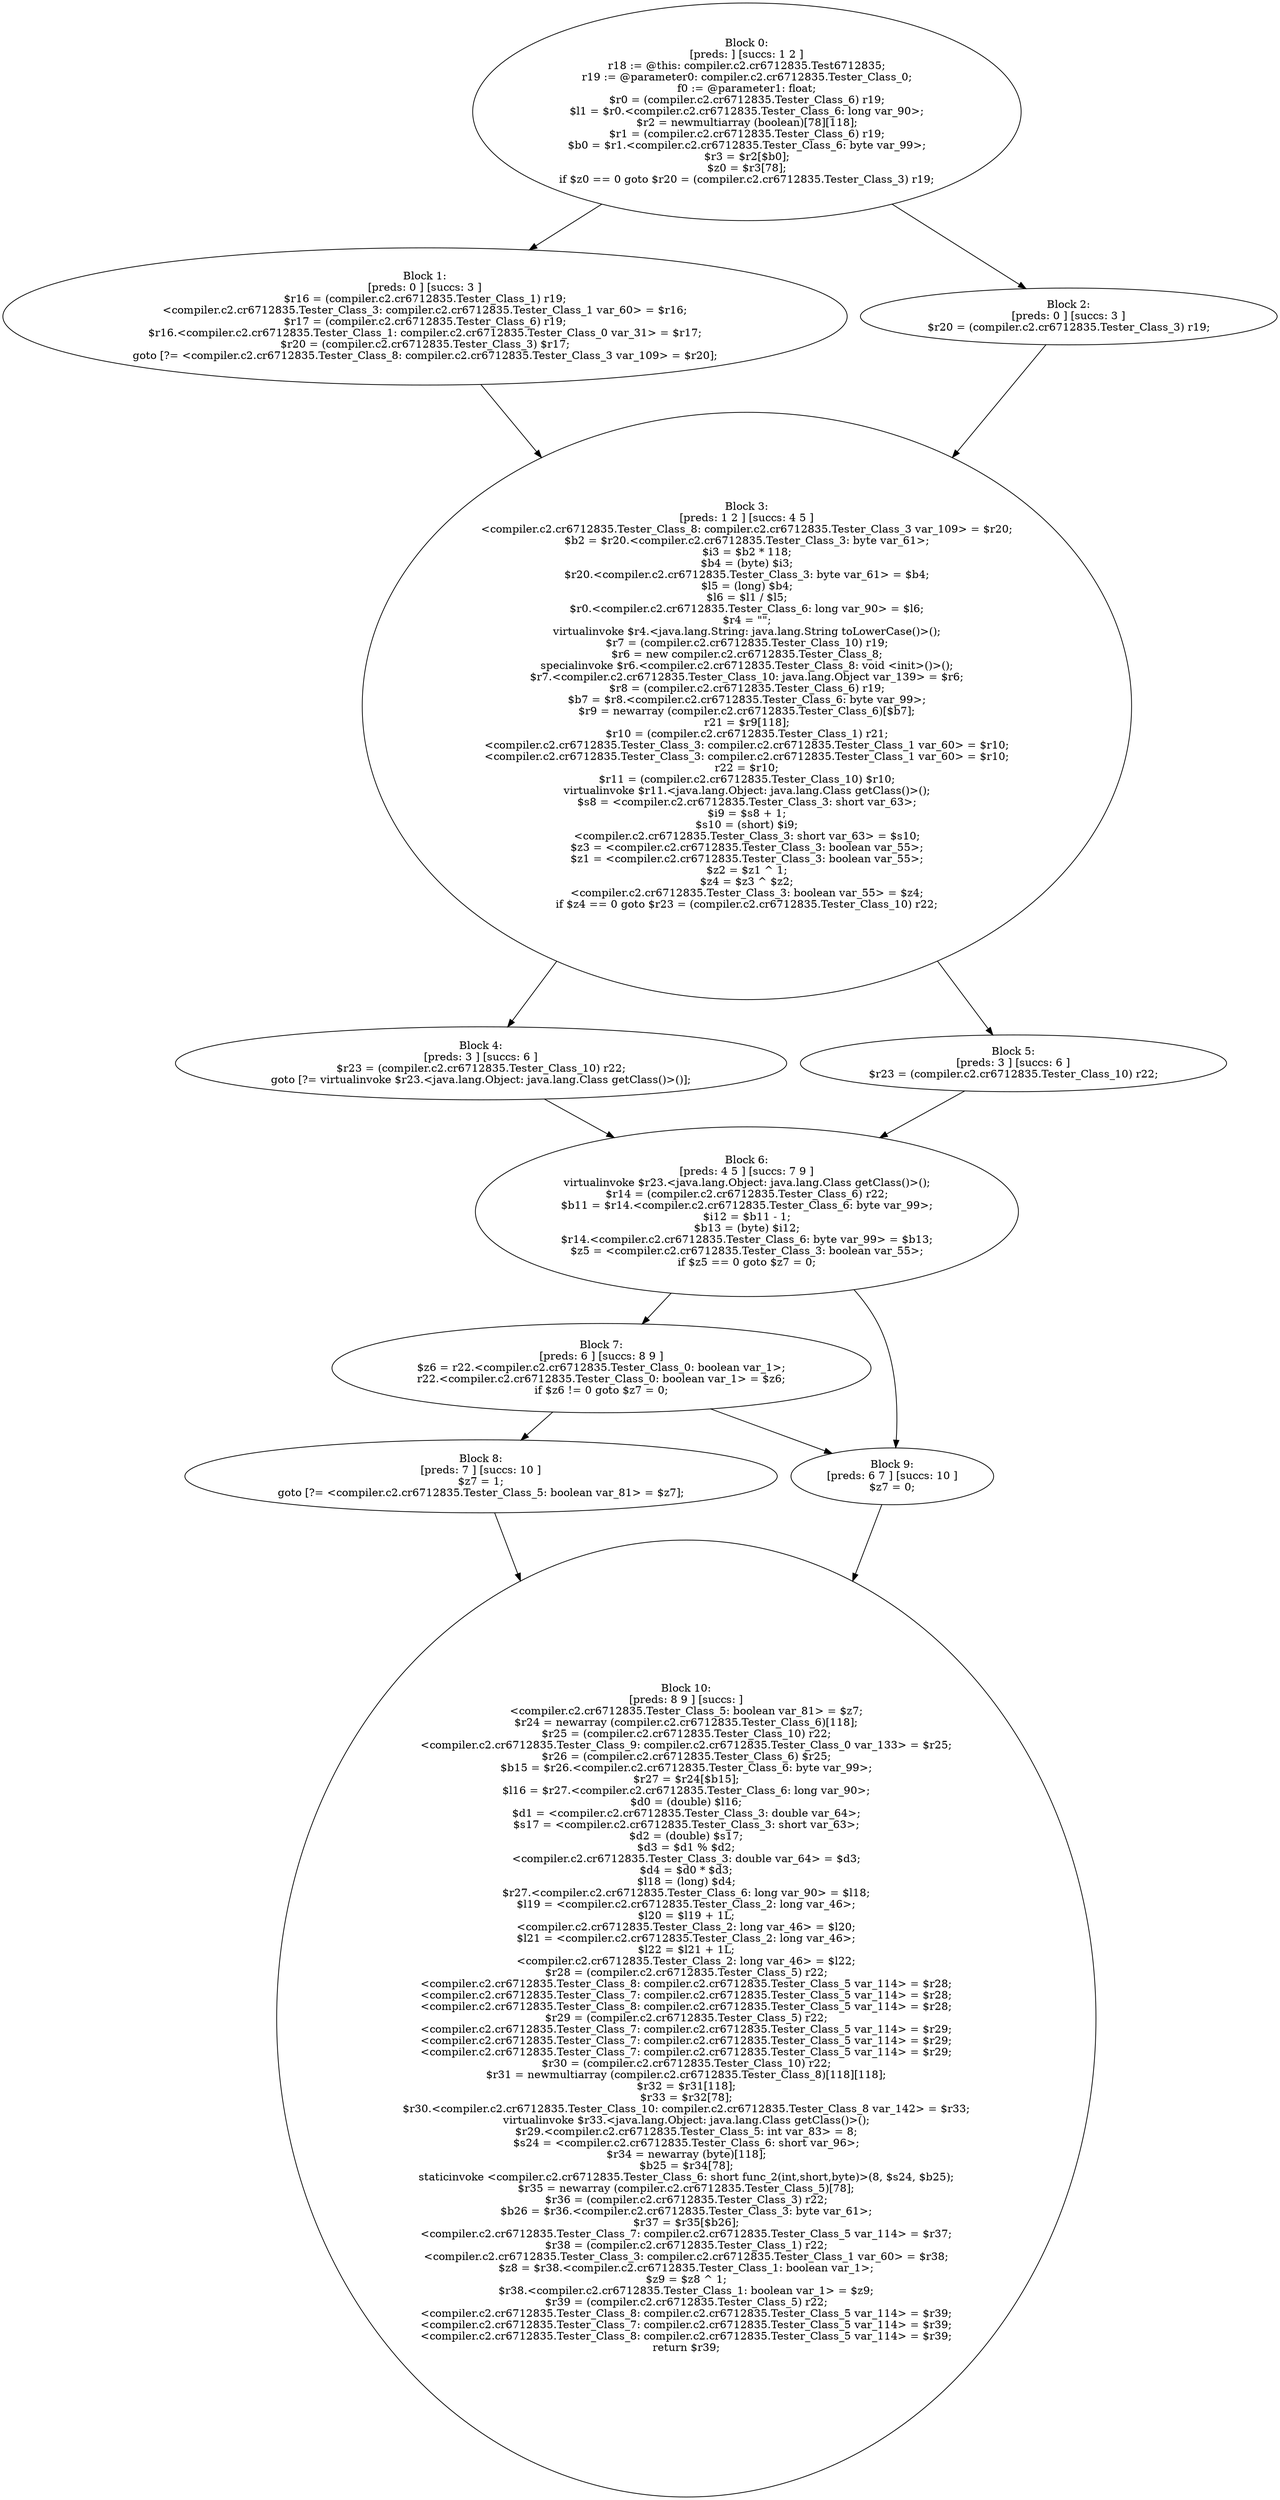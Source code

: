 digraph "unitGraph" {
    "Block 0:
[preds: ] [succs: 1 2 ]
r18 := @this: compiler.c2.cr6712835.Test6712835;
r19 := @parameter0: compiler.c2.cr6712835.Tester_Class_0;
f0 := @parameter1: float;
$r0 = (compiler.c2.cr6712835.Tester_Class_6) r19;
$l1 = $r0.<compiler.c2.cr6712835.Tester_Class_6: long var_90>;
$r2 = newmultiarray (boolean)[78][118];
$r1 = (compiler.c2.cr6712835.Tester_Class_6) r19;
$b0 = $r1.<compiler.c2.cr6712835.Tester_Class_6: byte var_99>;
$r3 = $r2[$b0];
$z0 = $r3[78];
if $z0 == 0 goto $r20 = (compiler.c2.cr6712835.Tester_Class_3) r19;
"
    "Block 1:
[preds: 0 ] [succs: 3 ]
$r16 = (compiler.c2.cr6712835.Tester_Class_1) r19;
<compiler.c2.cr6712835.Tester_Class_3: compiler.c2.cr6712835.Tester_Class_1 var_60> = $r16;
$r17 = (compiler.c2.cr6712835.Tester_Class_6) r19;
$r16.<compiler.c2.cr6712835.Tester_Class_1: compiler.c2.cr6712835.Tester_Class_0 var_31> = $r17;
$r20 = (compiler.c2.cr6712835.Tester_Class_3) $r17;
goto [?= <compiler.c2.cr6712835.Tester_Class_8: compiler.c2.cr6712835.Tester_Class_3 var_109> = $r20];
"
    "Block 2:
[preds: 0 ] [succs: 3 ]
$r20 = (compiler.c2.cr6712835.Tester_Class_3) r19;
"
    "Block 3:
[preds: 1 2 ] [succs: 4 5 ]
<compiler.c2.cr6712835.Tester_Class_8: compiler.c2.cr6712835.Tester_Class_3 var_109> = $r20;
$b2 = $r20.<compiler.c2.cr6712835.Tester_Class_3: byte var_61>;
$i3 = $b2 * 118;
$b4 = (byte) $i3;
$r20.<compiler.c2.cr6712835.Tester_Class_3: byte var_61> = $b4;
$l5 = (long) $b4;
$l6 = $l1 / $l5;
$r0.<compiler.c2.cr6712835.Tester_Class_6: long var_90> = $l6;
$r4 = \"\";
virtualinvoke $r4.<java.lang.String: java.lang.String toLowerCase()>();
$r7 = (compiler.c2.cr6712835.Tester_Class_10) r19;
$r6 = new compiler.c2.cr6712835.Tester_Class_8;
specialinvoke $r6.<compiler.c2.cr6712835.Tester_Class_8: void <init>()>();
$r7.<compiler.c2.cr6712835.Tester_Class_10: java.lang.Object var_139> = $r6;
$r8 = (compiler.c2.cr6712835.Tester_Class_6) r19;
$b7 = $r8.<compiler.c2.cr6712835.Tester_Class_6: byte var_99>;
$r9 = newarray (compiler.c2.cr6712835.Tester_Class_6)[$b7];
r21 = $r9[118];
$r10 = (compiler.c2.cr6712835.Tester_Class_1) r21;
<compiler.c2.cr6712835.Tester_Class_3: compiler.c2.cr6712835.Tester_Class_1 var_60> = $r10;
<compiler.c2.cr6712835.Tester_Class_3: compiler.c2.cr6712835.Tester_Class_1 var_60> = $r10;
r22 = $r10;
$r11 = (compiler.c2.cr6712835.Tester_Class_10) $r10;
virtualinvoke $r11.<java.lang.Object: java.lang.Class getClass()>();
$s8 = <compiler.c2.cr6712835.Tester_Class_3: short var_63>;
$i9 = $s8 + 1;
$s10 = (short) $i9;
<compiler.c2.cr6712835.Tester_Class_3: short var_63> = $s10;
$z3 = <compiler.c2.cr6712835.Tester_Class_3: boolean var_55>;
$z1 = <compiler.c2.cr6712835.Tester_Class_3: boolean var_55>;
$z2 = $z1 ^ 1;
$z4 = $z3 ^ $z2;
<compiler.c2.cr6712835.Tester_Class_3: boolean var_55> = $z4;
if $z4 == 0 goto $r23 = (compiler.c2.cr6712835.Tester_Class_10) r22;
"
    "Block 4:
[preds: 3 ] [succs: 6 ]
$r23 = (compiler.c2.cr6712835.Tester_Class_10) r22;
goto [?= virtualinvoke $r23.<java.lang.Object: java.lang.Class getClass()>()];
"
    "Block 5:
[preds: 3 ] [succs: 6 ]
$r23 = (compiler.c2.cr6712835.Tester_Class_10) r22;
"
    "Block 6:
[preds: 4 5 ] [succs: 7 9 ]
virtualinvoke $r23.<java.lang.Object: java.lang.Class getClass()>();
$r14 = (compiler.c2.cr6712835.Tester_Class_6) r22;
$b11 = $r14.<compiler.c2.cr6712835.Tester_Class_6: byte var_99>;
$i12 = $b11 - 1;
$b13 = (byte) $i12;
$r14.<compiler.c2.cr6712835.Tester_Class_6: byte var_99> = $b13;
$z5 = <compiler.c2.cr6712835.Tester_Class_3: boolean var_55>;
if $z5 == 0 goto $z7 = 0;
"
    "Block 7:
[preds: 6 ] [succs: 8 9 ]
$z6 = r22.<compiler.c2.cr6712835.Tester_Class_0: boolean var_1>;
r22.<compiler.c2.cr6712835.Tester_Class_0: boolean var_1> = $z6;
if $z6 != 0 goto $z7 = 0;
"
    "Block 8:
[preds: 7 ] [succs: 10 ]
$z7 = 1;
goto [?= <compiler.c2.cr6712835.Tester_Class_5: boolean var_81> = $z7];
"
    "Block 9:
[preds: 6 7 ] [succs: 10 ]
$z7 = 0;
"
    "Block 10:
[preds: 8 9 ] [succs: ]
<compiler.c2.cr6712835.Tester_Class_5: boolean var_81> = $z7;
$r24 = newarray (compiler.c2.cr6712835.Tester_Class_6)[118];
$r25 = (compiler.c2.cr6712835.Tester_Class_10) r22;
<compiler.c2.cr6712835.Tester_Class_9: compiler.c2.cr6712835.Tester_Class_0 var_133> = $r25;
$r26 = (compiler.c2.cr6712835.Tester_Class_6) $r25;
$b15 = $r26.<compiler.c2.cr6712835.Tester_Class_6: byte var_99>;
$r27 = $r24[$b15];
$l16 = $r27.<compiler.c2.cr6712835.Tester_Class_6: long var_90>;
$d0 = (double) $l16;
$d1 = <compiler.c2.cr6712835.Tester_Class_3: double var_64>;
$s17 = <compiler.c2.cr6712835.Tester_Class_3: short var_63>;
$d2 = (double) $s17;
$d3 = $d1 % $d2;
<compiler.c2.cr6712835.Tester_Class_3: double var_64> = $d3;
$d4 = $d0 * $d3;
$l18 = (long) $d4;
$r27.<compiler.c2.cr6712835.Tester_Class_6: long var_90> = $l18;
$l19 = <compiler.c2.cr6712835.Tester_Class_2: long var_46>;
$l20 = $l19 + 1L;
<compiler.c2.cr6712835.Tester_Class_2: long var_46> = $l20;
$l21 = <compiler.c2.cr6712835.Tester_Class_2: long var_46>;
$l22 = $l21 + 1L;
<compiler.c2.cr6712835.Tester_Class_2: long var_46> = $l22;
$r28 = (compiler.c2.cr6712835.Tester_Class_5) r22;
<compiler.c2.cr6712835.Tester_Class_8: compiler.c2.cr6712835.Tester_Class_5 var_114> = $r28;
<compiler.c2.cr6712835.Tester_Class_7: compiler.c2.cr6712835.Tester_Class_5 var_114> = $r28;
<compiler.c2.cr6712835.Tester_Class_8: compiler.c2.cr6712835.Tester_Class_5 var_114> = $r28;
$r29 = (compiler.c2.cr6712835.Tester_Class_5) r22;
<compiler.c2.cr6712835.Tester_Class_7: compiler.c2.cr6712835.Tester_Class_5 var_114> = $r29;
<compiler.c2.cr6712835.Tester_Class_7: compiler.c2.cr6712835.Tester_Class_5 var_114> = $r29;
<compiler.c2.cr6712835.Tester_Class_7: compiler.c2.cr6712835.Tester_Class_5 var_114> = $r29;
$r30 = (compiler.c2.cr6712835.Tester_Class_10) r22;
$r31 = newmultiarray (compiler.c2.cr6712835.Tester_Class_8)[118][118];
$r32 = $r31[118];
$r33 = $r32[78];
$r30.<compiler.c2.cr6712835.Tester_Class_10: compiler.c2.cr6712835.Tester_Class_8 var_142> = $r33;
virtualinvoke $r33.<java.lang.Object: java.lang.Class getClass()>();
$r29.<compiler.c2.cr6712835.Tester_Class_5: int var_83> = 8;
$s24 = <compiler.c2.cr6712835.Tester_Class_6: short var_96>;
$r34 = newarray (byte)[118];
$b25 = $r34[78];
staticinvoke <compiler.c2.cr6712835.Tester_Class_6: short func_2(int,short,byte)>(8, $s24, $b25);
$r35 = newarray (compiler.c2.cr6712835.Tester_Class_5)[78];
$r36 = (compiler.c2.cr6712835.Tester_Class_3) r22;
$b26 = $r36.<compiler.c2.cr6712835.Tester_Class_3: byte var_61>;
$r37 = $r35[$b26];
<compiler.c2.cr6712835.Tester_Class_7: compiler.c2.cr6712835.Tester_Class_5 var_114> = $r37;
$r38 = (compiler.c2.cr6712835.Tester_Class_1) r22;
<compiler.c2.cr6712835.Tester_Class_3: compiler.c2.cr6712835.Tester_Class_1 var_60> = $r38;
$z8 = $r38.<compiler.c2.cr6712835.Tester_Class_1: boolean var_1>;
$z9 = $z8 ^ 1;
$r38.<compiler.c2.cr6712835.Tester_Class_1: boolean var_1> = $z9;
$r39 = (compiler.c2.cr6712835.Tester_Class_5) r22;
<compiler.c2.cr6712835.Tester_Class_8: compiler.c2.cr6712835.Tester_Class_5 var_114> = $r39;
<compiler.c2.cr6712835.Tester_Class_7: compiler.c2.cr6712835.Tester_Class_5 var_114> = $r39;
<compiler.c2.cr6712835.Tester_Class_8: compiler.c2.cr6712835.Tester_Class_5 var_114> = $r39;
return $r39;
"
    "Block 0:
[preds: ] [succs: 1 2 ]
r18 := @this: compiler.c2.cr6712835.Test6712835;
r19 := @parameter0: compiler.c2.cr6712835.Tester_Class_0;
f0 := @parameter1: float;
$r0 = (compiler.c2.cr6712835.Tester_Class_6) r19;
$l1 = $r0.<compiler.c2.cr6712835.Tester_Class_6: long var_90>;
$r2 = newmultiarray (boolean)[78][118];
$r1 = (compiler.c2.cr6712835.Tester_Class_6) r19;
$b0 = $r1.<compiler.c2.cr6712835.Tester_Class_6: byte var_99>;
$r3 = $r2[$b0];
$z0 = $r3[78];
if $z0 == 0 goto $r20 = (compiler.c2.cr6712835.Tester_Class_3) r19;
"->"Block 1:
[preds: 0 ] [succs: 3 ]
$r16 = (compiler.c2.cr6712835.Tester_Class_1) r19;
<compiler.c2.cr6712835.Tester_Class_3: compiler.c2.cr6712835.Tester_Class_1 var_60> = $r16;
$r17 = (compiler.c2.cr6712835.Tester_Class_6) r19;
$r16.<compiler.c2.cr6712835.Tester_Class_1: compiler.c2.cr6712835.Tester_Class_0 var_31> = $r17;
$r20 = (compiler.c2.cr6712835.Tester_Class_3) $r17;
goto [?= <compiler.c2.cr6712835.Tester_Class_8: compiler.c2.cr6712835.Tester_Class_3 var_109> = $r20];
";
    "Block 0:
[preds: ] [succs: 1 2 ]
r18 := @this: compiler.c2.cr6712835.Test6712835;
r19 := @parameter0: compiler.c2.cr6712835.Tester_Class_0;
f0 := @parameter1: float;
$r0 = (compiler.c2.cr6712835.Tester_Class_6) r19;
$l1 = $r0.<compiler.c2.cr6712835.Tester_Class_6: long var_90>;
$r2 = newmultiarray (boolean)[78][118];
$r1 = (compiler.c2.cr6712835.Tester_Class_6) r19;
$b0 = $r1.<compiler.c2.cr6712835.Tester_Class_6: byte var_99>;
$r3 = $r2[$b0];
$z0 = $r3[78];
if $z0 == 0 goto $r20 = (compiler.c2.cr6712835.Tester_Class_3) r19;
"->"Block 2:
[preds: 0 ] [succs: 3 ]
$r20 = (compiler.c2.cr6712835.Tester_Class_3) r19;
";
    "Block 1:
[preds: 0 ] [succs: 3 ]
$r16 = (compiler.c2.cr6712835.Tester_Class_1) r19;
<compiler.c2.cr6712835.Tester_Class_3: compiler.c2.cr6712835.Tester_Class_1 var_60> = $r16;
$r17 = (compiler.c2.cr6712835.Tester_Class_6) r19;
$r16.<compiler.c2.cr6712835.Tester_Class_1: compiler.c2.cr6712835.Tester_Class_0 var_31> = $r17;
$r20 = (compiler.c2.cr6712835.Tester_Class_3) $r17;
goto [?= <compiler.c2.cr6712835.Tester_Class_8: compiler.c2.cr6712835.Tester_Class_3 var_109> = $r20];
"->"Block 3:
[preds: 1 2 ] [succs: 4 5 ]
<compiler.c2.cr6712835.Tester_Class_8: compiler.c2.cr6712835.Tester_Class_3 var_109> = $r20;
$b2 = $r20.<compiler.c2.cr6712835.Tester_Class_3: byte var_61>;
$i3 = $b2 * 118;
$b4 = (byte) $i3;
$r20.<compiler.c2.cr6712835.Tester_Class_3: byte var_61> = $b4;
$l5 = (long) $b4;
$l6 = $l1 / $l5;
$r0.<compiler.c2.cr6712835.Tester_Class_6: long var_90> = $l6;
$r4 = \"\";
virtualinvoke $r4.<java.lang.String: java.lang.String toLowerCase()>();
$r7 = (compiler.c2.cr6712835.Tester_Class_10) r19;
$r6 = new compiler.c2.cr6712835.Tester_Class_8;
specialinvoke $r6.<compiler.c2.cr6712835.Tester_Class_8: void <init>()>();
$r7.<compiler.c2.cr6712835.Tester_Class_10: java.lang.Object var_139> = $r6;
$r8 = (compiler.c2.cr6712835.Tester_Class_6) r19;
$b7 = $r8.<compiler.c2.cr6712835.Tester_Class_6: byte var_99>;
$r9 = newarray (compiler.c2.cr6712835.Tester_Class_6)[$b7];
r21 = $r9[118];
$r10 = (compiler.c2.cr6712835.Tester_Class_1) r21;
<compiler.c2.cr6712835.Tester_Class_3: compiler.c2.cr6712835.Tester_Class_1 var_60> = $r10;
<compiler.c2.cr6712835.Tester_Class_3: compiler.c2.cr6712835.Tester_Class_1 var_60> = $r10;
r22 = $r10;
$r11 = (compiler.c2.cr6712835.Tester_Class_10) $r10;
virtualinvoke $r11.<java.lang.Object: java.lang.Class getClass()>();
$s8 = <compiler.c2.cr6712835.Tester_Class_3: short var_63>;
$i9 = $s8 + 1;
$s10 = (short) $i9;
<compiler.c2.cr6712835.Tester_Class_3: short var_63> = $s10;
$z3 = <compiler.c2.cr6712835.Tester_Class_3: boolean var_55>;
$z1 = <compiler.c2.cr6712835.Tester_Class_3: boolean var_55>;
$z2 = $z1 ^ 1;
$z4 = $z3 ^ $z2;
<compiler.c2.cr6712835.Tester_Class_3: boolean var_55> = $z4;
if $z4 == 0 goto $r23 = (compiler.c2.cr6712835.Tester_Class_10) r22;
";
    "Block 2:
[preds: 0 ] [succs: 3 ]
$r20 = (compiler.c2.cr6712835.Tester_Class_3) r19;
"->"Block 3:
[preds: 1 2 ] [succs: 4 5 ]
<compiler.c2.cr6712835.Tester_Class_8: compiler.c2.cr6712835.Tester_Class_3 var_109> = $r20;
$b2 = $r20.<compiler.c2.cr6712835.Tester_Class_3: byte var_61>;
$i3 = $b2 * 118;
$b4 = (byte) $i3;
$r20.<compiler.c2.cr6712835.Tester_Class_3: byte var_61> = $b4;
$l5 = (long) $b4;
$l6 = $l1 / $l5;
$r0.<compiler.c2.cr6712835.Tester_Class_6: long var_90> = $l6;
$r4 = \"\";
virtualinvoke $r4.<java.lang.String: java.lang.String toLowerCase()>();
$r7 = (compiler.c2.cr6712835.Tester_Class_10) r19;
$r6 = new compiler.c2.cr6712835.Tester_Class_8;
specialinvoke $r6.<compiler.c2.cr6712835.Tester_Class_8: void <init>()>();
$r7.<compiler.c2.cr6712835.Tester_Class_10: java.lang.Object var_139> = $r6;
$r8 = (compiler.c2.cr6712835.Tester_Class_6) r19;
$b7 = $r8.<compiler.c2.cr6712835.Tester_Class_6: byte var_99>;
$r9 = newarray (compiler.c2.cr6712835.Tester_Class_6)[$b7];
r21 = $r9[118];
$r10 = (compiler.c2.cr6712835.Tester_Class_1) r21;
<compiler.c2.cr6712835.Tester_Class_3: compiler.c2.cr6712835.Tester_Class_1 var_60> = $r10;
<compiler.c2.cr6712835.Tester_Class_3: compiler.c2.cr6712835.Tester_Class_1 var_60> = $r10;
r22 = $r10;
$r11 = (compiler.c2.cr6712835.Tester_Class_10) $r10;
virtualinvoke $r11.<java.lang.Object: java.lang.Class getClass()>();
$s8 = <compiler.c2.cr6712835.Tester_Class_3: short var_63>;
$i9 = $s8 + 1;
$s10 = (short) $i9;
<compiler.c2.cr6712835.Tester_Class_3: short var_63> = $s10;
$z3 = <compiler.c2.cr6712835.Tester_Class_3: boolean var_55>;
$z1 = <compiler.c2.cr6712835.Tester_Class_3: boolean var_55>;
$z2 = $z1 ^ 1;
$z4 = $z3 ^ $z2;
<compiler.c2.cr6712835.Tester_Class_3: boolean var_55> = $z4;
if $z4 == 0 goto $r23 = (compiler.c2.cr6712835.Tester_Class_10) r22;
";
    "Block 3:
[preds: 1 2 ] [succs: 4 5 ]
<compiler.c2.cr6712835.Tester_Class_8: compiler.c2.cr6712835.Tester_Class_3 var_109> = $r20;
$b2 = $r20.<compiler.c2.cr6712835.Tester_Class_3: byte var_61>;
$i3 = $b2 * 118;
$b4 = (byte) $i3;
$r20.<compiler.c2.cr6712835.Tester_Class_3: byte var_61> = $b4;
$l5 = (long) $b4;
$l6 = $l1 / $l5;
$r0.<compiler.c2.cr6712835.Tester_Class_6: long var_90> = $l6;
$r4 = \"\";
virtualinvoke $r4.<java.lang.String: java.lang.String toLowerCase()>();
$r7 = (compiler.c2.cr6712835.Tester_Class_10) r19;
$r6 = new compiler.c2.cr6712835.Tester_Class_8;
specialinvoke $r6.<compiler.c2.cr6712835.Tester_Class_8: void <init>()>();
$r7.<compiler.c2.cr6712835.Tester_Class_10: java.lang.Object var_139> = $r6;
$r8 = (compiler.c2.cr6712835.Tester_Class_6) r19;
$b7 = $r8.<compiler.c2.cr6712835.Tester_Class_6: byte var_99>;
$r9 = newarray (compiler.c2.cr6712835.Tester_Class_6)[$b7];
r21 = $r9[118];
$r10 = (compiler.c2.cr6712835.Tester_Class_1) r21;
<compiler.c2.cr6712835.Tester_Class_3: compiler.c2.cr6712835.Tester_Class_1 var_60> = $r10;
<compiler.c2.cr6712835.Tester_Class_3: compiler.c2.cr6712835.Tester_Class_1 var_60> = $r10;
r22 = $r10;
$r11 = (compiler.c2.cr6712835.Tester_Class_10) $r10;
virtualinvoke $r11.<java.lang.Object: java.lang.Class getClass()>();
$s8 = <compiler.c2.cr6712835.Tester_Class_3: short var_63>;
$i9 = $s8 + 1;
$s10 = (short) $i9;
<compiler.c2.cr6712835.Tester_Class_3: short var_63> = $s10;
$z3 = <compiler.c2.cr6712835.Tester_Class_3: boolean var_55>;
$z1 = <compiler.c2.cr6712835.Tester_Class_3: boolean var_55>;
$z2 = $z1 ^ 1;
$z4 = $z3 ^ $z2;
<compiler.c2.cr6712835.Tester_Class_3: boolean var_55> = $z4;
if $z4 == 0 goto $r23 = (compiler.c2.cr6712835.Tester_Class_10) r22;
"->"Block 4:
[preds: 3 ] [succs: 6 ]
$r23 = (compiler.c2.cr6712835.Tester_Class_10) r22;
goto [?= virtualinvoke $r23.<java.lang.Object: java.lang.Class getClass()>()];
";
    "Block 3:
[preds: 1 2 ] [succs: 4 5 ]
<compiler.c2.cr6712835.Tester_Class_8: compiler.c2.cr6712835.Tester_Class_3 var_109> = $r20;
$b2 = $r20.<compiler.c2.cr6712835.Tester_Class_3: byte var_61>;
$i3 = $b2 * 118;
$b4 = (byte) $i3;
$r20.<compiler.c2.cr6712835.Tester_Class_3: byte var_61> = $b4;
$l5 = (long) $b4;
$l6 = $l1 / $l5;
$r0.<compiler.c2.cr6712835.Tester_Class_6: long var_90> = $l6;
$r4 = \"\";
virtualinvoke $r4.<java.lang.String: java.lang.String toLowerCase()>();
$r7 = (compiler.c2.cr6712835.Tester_Class_10) r19;
$r6 = new compiler.c2.cr6712835.Tester_Class_8;
specialinvoke $r6.<compiler.c2.cr6712835.Tester_Class_8: void <init>()>();
$r7.<compiler.c2.cr6712835.Tester_Class_10: java.lang.Object var_139> = $r6;
$r8 = (compiler.c2.cr6712835.Tester_Class_6) r19;
$b7 = $r8.<compiler.c2.cr6712835.Tester_Class_6: byte var_99>;
$r9 = newarray (compiler.c2.cr6712835.Tester_Class_6)[$b7];
r21 = $r9[118];
$r10 = (compiler.c2.cr6712835.Tester_Class_1) r21;
<compiler.c2.cr6712835.Tester_Class_3: compiler.c2.cr6712835.Tester_Class_1 var_60> = $r10;
<compiler.c2.cr6712835.Tester_Class_3: compiler.c2.cr6712835.Tester_Class_1 var_60> = $r10;
r22 = $r10;
$r11 = (compiler.c2.cr6712835.Tester_Class_10) $r10;
virtualinvoke $r11.<java.lang.Object: java.lang.Class getClass()>();
$s8 = <compiler.c2.cr6712835.Tester_Class_3: short var_63>;
$i9 = $s8 + 1;
$s10 = (short) $i9;
<compiler.c2.cr6712835.Tester_Class_3: short var_63> = $s10;
$z3 = <compiler.c2.cr6712835.Tester_Class_3: boolean var_55>;
$z1 = <compiler.c2.cr6712835.Tester_Class_3: boolean var_55>;
$z2 = $z1 ^ 1;
$z4 = $z3 ^ $z2;
<compiler.c2.cr6712835.Tester_Class_3: boolean var_55> = $z4;
if $z4 == 0 goto $r23 = (compiler.c2.cr6712835.Tester_Class_10) r22;
"->"Block 5:
[preds: 3 ] [succs: 6 ]
$r23 = (compiler.c2.cr6712835.Tester_Class_10) r22;
";
    "Block 4:
[preds: 3 ] [succs: 6 ]
$r23 = (compiler.c2.cr6712835.Tester_Class_10) r22;
goto [?= virtualinvoke $r23.<java.lang.Object: java.lang.Class getClass()>()];
"->"Block 6:
[preds: 4 5 ] [succs: 7 9 ]
virtualinvoke $r23.<java.lang.Object: java.lang.Class getClass()>();
$r14 = (compiler.c2.cr6712835.Tester_Class_6) r22;
$b11 = $r14.<compiler.c2.cr6712835.Tester_Class_6: byte var_99>;
$i12 = $b11 - 1;
$b13 = (byte) $i12;
$r14.<compiler.c2.cr6712835.Tester_Class_6: byte var_99> = $b13;
$z5 = <compiler.c2.cr6712835.Tester_Class_3: boolean var_55>;
if $z5 == 0 goto $z7 = 0;
";
    "Block 5:
[preds: 3 ] [succs: 6 ]
$r23 = (compiler.c2.cr6712835.Tester_Class_10) r22;
"->"Block 6:
[preds: 4 5 ] [succs: 7 9 ]
virtualinvoke $r23.<java.lang.Object: java.lang.Class getClass()>();
$r14 = (compiler.c2.cr6712835.Tester_Class_6) r22;
$b11 = $r14.<compiler.c2.cr6712835.Tester_Class_6: byte var_99>;
$i12 = $b11 - 1;
$b13 = (byte) $i12;
$r14.<compiler.c2.cr6712835.Tester_Class_6: byte var_99> = $b13;
$z5 = <compiler.c2.cr6712835.Tester_Class_3: boolean var_55>;
if $z5 == 0 goto $z7 = 0;
";
    "Block 6:
[preds: 4 5 ] [succs: 7 9 ]
virtualinvoke $r23.<java.lang.Object: java.lang.Class getClass()>();
$r14 = (compiler.c2.cr6712835.Tester_Class_6) r22;
$b11 = $r14.<compiler.c2.cr6712835.Tester_Class_6: byte var_99>;
$i12 = $b11 - 1;
$b13 = (byte) $i12;
$r14.<compiler.c2.cr6712835.Tester_Class_6: byte var_99> = $b13;
$z5 = <compiler.c2.cr6712835.Tester_Class_3: boolean var_55>;
if $z5 == 0 goto $z7 = 0;
"->"Block 7:
[preds: 6 ] [succs: 8 9 ]
$z6 = r22.<compiler.c2.cr6712835.Tester_Class_0: boolean var_1>;
r22.<compiler.c2.cr6712835.Tester_Class_0: boolean var_1> = $z6;
if $z6 != 0 goto $z7 = 0;
";
    "Block 6:
[preds: 4 5 ] [succs: 7 9 ]
virtualinvoke $r23.<java.lang.Object: java.lang.Class getClass()>();
$r14 = (compiler.c2.cr6712835.Tester_Class_6) r22;
$b11 = $r14.<compiler.c2.cr6712835.Tester_Class_6: byte var_99>;
$i12 = $b11 - 1;
$b13 = (byte) $i12;
$r14.<compiler.c2.cr6712835.Tester_Class_6: byte var_99> = $b13;
$z5 = <compiler.c2.cr6712835.Tester_Class_3: boolean var_55>;
if $z5 == 0 goto $z7 = 0;
"->"Block 9:
[preds: 6 7 ] [succs: 10 ]
$z7 = 0;
";
    "Block 7:
[preds: 6 ] [succs: 8 9 ]
$z6 = r22.<compiler.c2.cr6712835.Tester_Class_0: boolean var_1>;
r22.<compiler.c2.cr6712835.Tester_Class_0: boolean var_1> = $z6;
if $z6 != 0 goto $z7 = 0;
"->"Block 8:
[preds: 7 ] [succs: 10 ]
$z7 = 1;
goto [?= <compiler.c2.cr6712835.Tester_Class_5: boolean var_81> = $z7];
";
    "Block 7:
[preds: 6 ] [succs: 8 9 ]
$z6 = r22.<compiler.c2.cr6712835.Tester_Class_0: boolean var_1>;
r22.<compiler.c2.cr6712835.Tester_Class_0: boolean var_1> = $z6;
if $z6 != 0 goto $z7 = 0;
"->"Block 9:
[preds: 6 7 ] [succs: 10 ]
$z7 = 0;
";
    "Block 8:
[preds: 7 ] [succs: 10 ]
$z7 = 1;
goto [?= <compiler.c2.cr6712835.Tester_Class_5: boolean var_81> = $z7];
"->"Block 10:
[preds: 8 9 ] [succs: ]
<compiler.c2.cr6712835.Tester_Class_5: boolean var_81> = $z7;
$r24 = newarray (compiler.c2.cr6712835.Tester_Class_6)[118];
$r25 = (compiler.c2.cr6712835.Tester_Class_10) r22;
<compiler.c2.cr6712835.Tester_Class_9: compiler.c2.cr6712835.Tester_Class_0 var_133> = $r25;
$r26 = (compiler.c2.cr6712835.Tester_Class_6) $r25;
$b15 = $r26.<compiler.c2.cr6712835.Tester_Class_6: byte var_99>;
$r27 = $r24[$b15];
$l16 = $r27.<compiler.c2.cr6712835.Tester_Class_6: long var_90>;
$d0 = (double) $l16;
$d1 = <compiler.c2.cr6712835.Tester_Class_3: double var_64>;
$s17 = <compiler.c2.cr6712835.Tester_Class_3: short var_63>;
$d2 = (double) $s17;
$d3 = $d1 % $d2;
<compiler.c2.cr6712835.Tester_Class_3: double var_64> = $d3;
$d4 = $d0 * $d3;
$l18 = (long) $d4;
$r27.<compiler.c2.cr6712835.Tester_Class_6: long var_90> = $l18;
$l19 = <compiler.c2.cr6712835.Tester_Class_2: long var_46>;
$l20 = $l19 + 1L;
<compiler.c2.cr6712835.Tester_Class_2: long var_46> = $l20;
$l21 = <compiler.c2.cr6712835.Tester_Class_2: long var_46>;
$l22 = $l21 + 1L;
<compiler.c2.cr6712835.Tester_Class_2: long var_46> = $l22;
$r28 = (compiler.c2.cr6712835.Tester_Class_5) r22;
<compiler.c2.cr6712835.Tester_Class_8: compiler.c2.cr6712835.Tester_Class_5 var_114> = $r28;
<compiler.c2.cr6712835.Tester_Class_7: compiler.c2.cr6712835.Tester_Class_5 var_114> = $r28;
<compiler.c2.cr6712835.Tester_Class_8: compiler.c2.cr6712835.Tester_Class_5 var_114> = $r28;
$r29 = (compiler.c2.cr6712835.Tester_Class_5) r22;
<compiler.c2.cr6712835.Tester_Class_7: compiler.c2.cr6712835.Tester_Class_5 var_114> = $r29;
<compiler.c2.cr6712835.Tester_Class_7: compiler.c2.cr6712835.Tester_Class_5 var_114> = $r29;
<compiler.c2.cr6712835.Tester_Class_7: compiler.c2.cr6712835.Tester_Class_5 var_114> = $r29;
$r30 = (compiler.c2.cr6712835.Tester_Class_10) r22;
$r31 = newmultiarray (compiler.c2.cr6712835.Tester_Class_8)[118][118];
$r32 = $r31[118];
$r33 = $r32[78];
$r30.<compiler.c2.cr6712835.Tester_Class_10: compiler.c2.cr6712835.Tester_Class_8 var_142> = $r33;
virtualinvoke $r33.<java.lang.Object: java.lang.Class getClass()>();
$r29.<compiler.c2.cr6712835.Tester_Class_5: int var_83> = 8;
$s24 = <compiler.c2.cr6712835.Tester_Class_6: short var_96>;
$r34 = newarray (byte)[118];
$b25 = $r34[78];
staticinvoke <compiler.c2.cr6712835.Tester_Class_6: short func_2(int,short,byte)>(8, $s24, $b25);
$r35 = newarray (compiler.c2.cr6712835.Tester_Class_5)[78];
$r36 = (compiler.c2.cr6712835.Tester_Class_3) r22;
$b26 = $r36.<compiler.c2.cr6712835.Tester_Class_3: byte var_61>;
$r37 = $r35[$b26];
<compiler.c2.cr6712835.Tester_Class_7: compiler.c2.cr6712835.Tester_Class_5 var_114> = $r37;
$r38 = (compiler.c2.cr6712835.Tester_Class_1) r22;
<compiler.c2.cr6712835.Tester_Class_3: compiler.c2.cr6712835.Tester_Class_1 var_60> = $r38;
$z8 = $r38.<compiler.c2.cr6712835.Tester_Class_1: boolean var_1>;
$z9 = $z8 ^ 1;
$r38.<compiler.c2.cr6712835.Tester_Class_1: boolean var_1> = $z9;
$r39 = (compiler.c2.cr6712835.Tester_Class_5) r22;
<compiler.c2.cr6712835.Tester_Class_8: compiler.c2.cr6712835.Tester_Class_5 var_114> = $r39;
<compiler.c2.cr6712835.Tester_Class_7: compiler.c2.cr6712835.Tester_Class_5 var_114> = $r39;
<compiler.c2.cr6712835.Tester_Class_8: compiler.c2.cr6712835.Tester_Class_5 var_114> = $r39;
return $r39;
";
    "Block 9:
[preds: 6 7 ] [succs: 10 ]
$z7 = 0;
"->"Block 10:
[preds: 8 9 ] [succs: ]
<compiler.c2.cr6712835.Tester_Class_5: boolean var_81> = $z7;
$r24 = newarray (compiler.c2.cr6712835.Tester_Class_6)[118];
$r25 = (compiler.c2.cr6712835.Tester_Class_10) r22;
<compiler.c2.cr6712835.Tester_Class_9: compiler.c2.cr6712835.Tester_Class_0 var_133> = $r25;
$r26 = (compiler.c2.cr6712835.Tester_Class_6) $r25;
$b15 = $r26.<compiler.c2.cr6712835.Tester_Class_6: byte var_99>;
$r27 = $r24[$b15];
$l16 = $r27.<compiler.c2.cr6712835.Tester_Class_6: long var_90>;
$d0 = (double) $l16;
$d1 = <compiler.c2.cr6712835.Tester_Class_3: double var_64>;
$s17 = <compiler.c2.cr6712835.Tester_Class_3: short var_63>;
$d2 = (double) $s17;
$d3 = $d1 % $d2;
<compiler.c2.cr6712835.Tester_Class_3: double var_64> = $d3;
$d4 = $d0 * $d3;
$l18 = (long) $d4;
$r27.<compiler.c2.cr6712835.Tester_Class_6: long var_90> = $l18;
$l19 = <compiler.c2.cr6712835.Tester_Class_2: long var_46>;
$l20 = $l19 + 1L;
<compiler.c2.cr6712835.Tester_Class_2: long var_46> = $l20;
$l21 = <compiler.c2.cr6712835.Tester_Class_2: long var_46>;
$l22 = $l21 + 1L;
<compiler.c2.cr6712835.Tester_Class_2: long var_46> = $l22;
$r28 = (compiler.c2.cr6712835.Tester_Class_5) r22;
<compiler.c2.cr6712835.Tester_Class_8: compiler.c2.cr6712835.Tester_Class_5 var_114> = $r28;
<compiler.c2.cr6712835.Tester_Class_7: compiler.c2.cr6712835.Tester_Class_5 var_114> = $r28;
<compiler.c2.cr6712835.Tester_Class_8: compiler.c2.cr6712835.Tester_Class_5 var_114> = $r28;
$r29 = (compiler.c2.cr6712835.Tester_Class_5) r22;
<compiler.c2.cr6712835.Tester_Class_7: compiler.c2.cr6712835.Tester_Class_5 var_114> = $r29;
<compiler.c2.cr6712835.Tester_Class_7: compiler.c2.cr6712835.Tester_Class_5 var_114> = $r29;
<compiler.c2.cr6712835.Tester_Class_7: compiler.c2.cr6712835.Tester_Class_5 var_114> = $r29;
$r30 = (compiler.c2.cr6712835.Tester_Class_10) r22;
$r31 = newmultiarray (compiler.c2.cr6712835.Tester_Class_8)[118][118];
$r32 = $r31[118];
$r33 = $r32[78];
$r30.<compiler.c2.cr6712835.Tester_Class_10: compiler.c2.cr6712835.Tester_Class_8 var_142> = $r33;
virtualinvoke $r33.<java.lang.Object: java.lang.Class getClass()>();
$r29.<compiler.c2.cr6712835.Tester_Class_5: int var_83> = 8;
$s24 = <compiler.c2.cr6712835.Tester_Class_6: short var_96>;
$r34 = newarray (byte)[118];
$b25 = $r34[78];
staticinvoke <compiler.c2.cr6712835.Tester_Class_6: short func_2(int,short,byte)>(8, $s24, $b25);
$r35 = newarray (compiler.c2.cr6712835.Tester_Class_5)[78];
$r36 = (compiler.c2.cr6712835.Tester_Class_3) r22;
$b26 = $r36.<compiler.c2.cr6712835.Tester_Class_3: byte var_61>;
$r37 = $r35[$b26];
<compiler.c2.cr6712835.Tester_Class_7: compiler.c2.cr6712835.Tester_Class_5 var_114> = $r37;
$r38 = (compiler.c2.cr6712835.Tester_Class_1) r22;
<compiler.c2.cr6712835.Tester_Class_3: compiler.c2.cr6712835.Tester_Class_1 var_60> = $r38;
$z8 = $r38.<compiler.c2.cr6712835.Tester_Class_1: boolean var_1>;
$z9 = $z8 ^ 1;
$r38.<compiler.c2.cr6712835.Tester_Class_1: boolean var_1> = $z9;
$r39 = (compiler.c2.cr6712835.Tester_Class_5) r22;
<compiler.c2.cr6712835.Tester_Class_8: compiler.c2.cr6712835.Tester_Class_5 var_114> = $r39;
<compiler.c2.cr6712835.Tester_Class_7: compiler.c2.cr6712835.Tester_Class_5 var_114> = $r39;
<compiler.c2.cr6712835.Tester_Class_8: compiler.c2.cr6712835.Tester_Class_5 var_114> = $r39;
return $r39;
";
}
